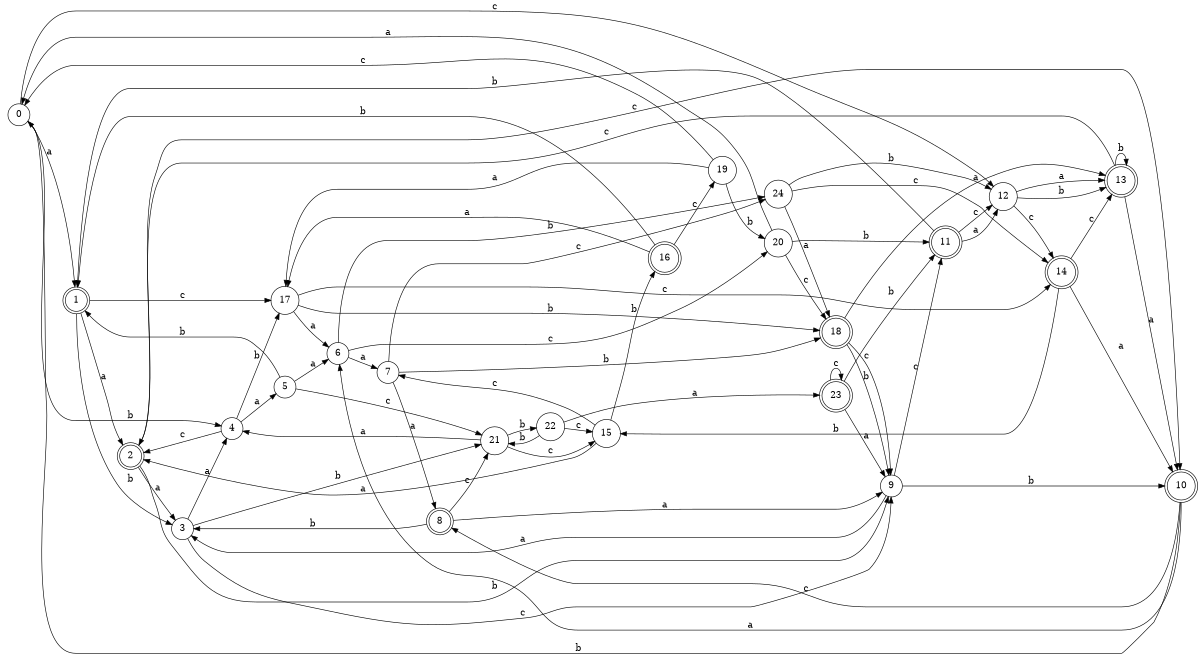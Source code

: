 digraph n20_6 {
__start0 [label="" shape="none"];

rankdir=LR;
size="8,5";

s0 [style="filled", color="black", fillcolor="white" shape="circle", label="0"];
s1 [style="rounded,filled", color="black", fillcolor="white" shape="doublecircle", label="1"];
s2 [style="rounded,filled", color="black", fillcolor="white" shape="doublecircle", label="2"];
s3 [style="filled", color="black", fillcolor="white" shape="circle", label="3"];
s4 [style="filled", color="black", fillcolor="white" shape="circle", label="4"];
s5 [style="filled", color="black", fillcolor="white" shape="circle", label="5"];
s6 [style="filled", color="black", fillcolor="white" shape="circle", label="6"];
s7 [style="filled", color="black", fillcolor="white" shape="circle", label="7"];
s8 [style="rounded,filled", color="black", fillcolor="white" shape="doublecircle", label="8"];
s9 [style="filled", color="black", fillcolor="white" shape="circle", label="9"];
s10 [style="rounded,filled", color="black", fillcolor="white" shape="doublecircle", label="10"];
s11 [style="rounded,filled", color="black", fillcolor="white" shape="doublecircle", label="11"];
s12 [style="filled", color="black", fillcolor="white" shape="circle", label="12"];
s13 [style="rounded,filled", color="black", fillcolor="white" shape="doublecircle", label="13"];
s14 [style="rounded,filled", color="black", fillcolor="white" shape="doublecircle", label="14"];
s15 [style="filled", color="black", fillcolor="white" shape="circle", label="15"];
s16 [style="rounded,filled", color="black", fillcolor="white" shape="doublecircle", label="16"];
s17 [style="filled", color="black", fillcolor="white" shape="circle", label="17"];
s18 [style="rounded,filled", color="black", fillcolor="white" shape="doublecircle", label="18"];
s19 [style="filled", color="black", fillcolor="white" shape="circle", label="19"];
s20 [style="filled", color="black", fillcolor="white" shape="circle", label="20"];
s21 [style="filled", color="black", fillcolor="white" shape="circle", label="21"];
s22 [style="filled", color="black", fillcolor="white" shape="circle", label="22"];
s23 [style="rounded,filled", color="black", fillcolor="white" shape="doublecircle", label="23"];
s24 [style="filled", color="black", fillcolor="white" shape="circle", label="24"];
s0 -> s1 [label="a"];
s0 -> s4 [label="b"];
s0 -> s12 [label="c"];
s1 -> s2 [label="a"];
s1 -> s3 [label="b"];
s1 -> s17 [label="c"];
s2 -> s3 [label="a"];
s2 -> s9 [label="b"];
s2 -> s10 [label="c"];
s3 -> s4 [label="a"];
s3 -> s21 [label="b"];
s3 -> s9 [label="c"];
s4 -> s5 [label="a"];
s4 -> s17 [label="b"];
s4 -> s2 [label="c"];
s5 -> s6 [label="a"];
s5 -> s1 [label="b"];
s5 -> s21 [label="c"];
s6 -> s7 [label="a"];
s6 -> s24 [label="b"];
s6 -> s20 [label="c"];
s7 -> s8 [label="a"];
s7 -> s18 [label="b"];
s7 -> s24 [label="c"];
s8 -> s9 [label="a"];
s8 -> s3 [label="b"];
s8 -> s21 [label="c"];
s9 -> s3 [label="a"];
s9 -> s10 [label="b"];
s9 -> s11 [label="c"];
s10 -> s6 [label="a"];
s10 -> s0 [label="b"];
s10 -> s8 [label="c"];
s11 -> s12 [label="a"];
s11 -> s1 [label="b"];
s11 -> s12 [label="c"];
s12 -> s13 [label="a"];
s12 -> s13 [label="b"];
s12 -> s14 [label="c"];
s13 -> s10 [label="a"];
s13 -> s13 [label="b"];
s13 -> s2 [label="c"];
s14 -> s10 [label="a"];
s14 -> s15 [label="b"];
s14 -> s13 [label="c"];
s15 -> s2 [label="a"];
s15 -> s16 [label="b"];
s15 -> s7 [label="c"];
s16 -> s17 [label="a"];
s16 -> s1 [label="b"];
s16 -> s19 [label="c"];
s17 -> s6 [label="a"];
s17 -> s18 [label="b"];
s17 -> s14 [label="c"];
s18 -> s13 [label="a"];
s18 -> s9 [label="b"];
s18 -> s9 [label="c"];
s19 -> s17 [label="a"];
s19 -> s20 [label="b"];
s19 -> s0 [label="c"];
s20 -> s0 [label="a"];
s20 -> s11 [label="b"];
s20 -> s18 [label="c"];
s21 -> s4 [label="a"];
s21 -> s22 [label="b"];
s21 -> s15 [label="c"];
s22 -> s23 [label="a"];
s22 -> s21 [label="b"];
s22 -> s15 [label="c"];
s23 -> s9 [label="a"];
s23 -> s11 [label="b"];
s23 -> s23 [label="c"];
s24 -> s18 [label="a"];
s24 -> s12 [label="b"];
s24 -> s14 [label="c"];

}